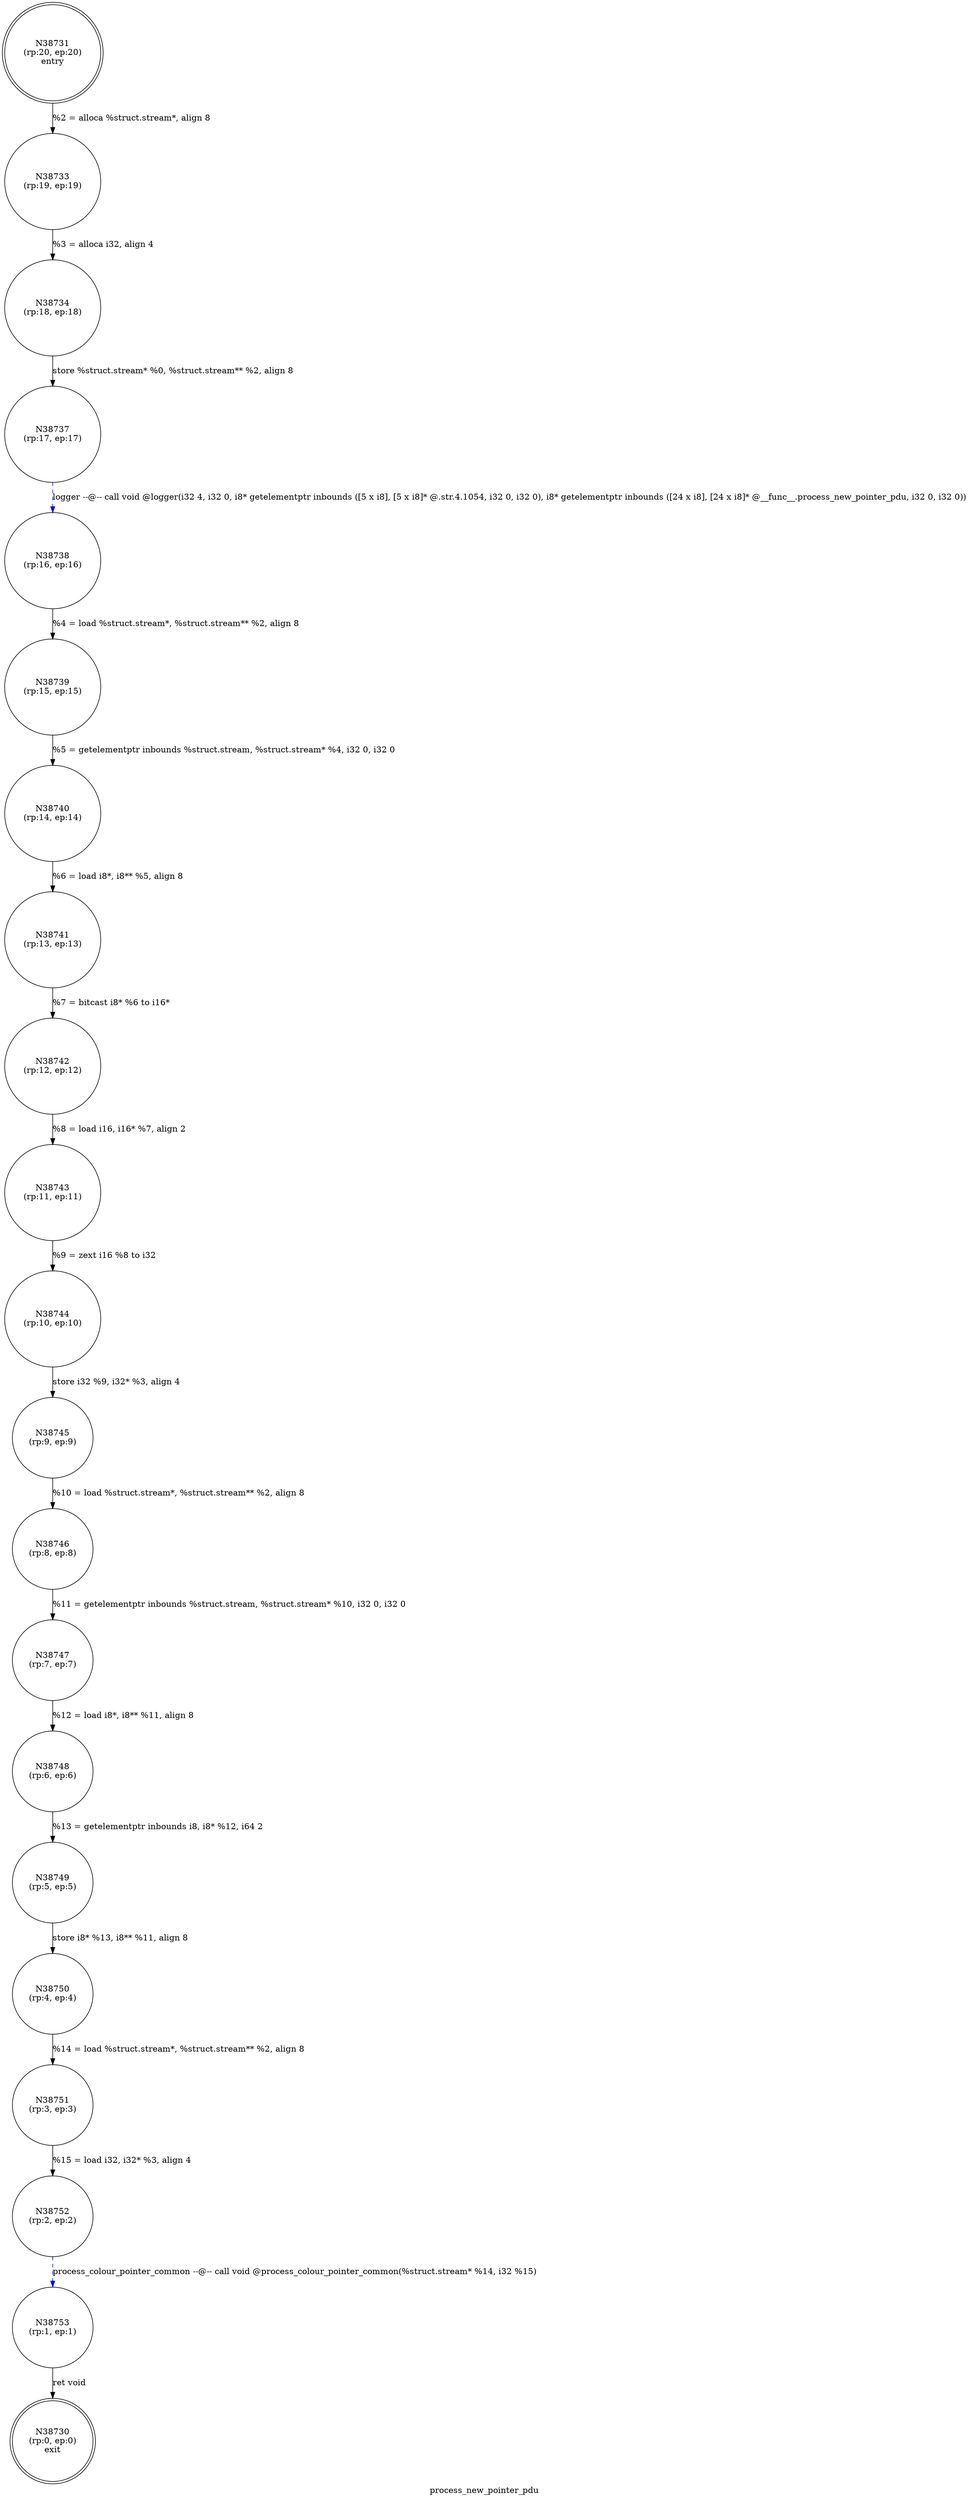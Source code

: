 digraph process_new_pointer_pdu {
label="process_new_pointer_pdu"
38730 [label="N38730\n(rp:0, ep:0)\nexit", shape="doublecircle"]
38731 [label="N38731\n(rp:20, ep:20)\nentry", shape="doublecircle"]
38731 -> 38733 [label="%2 = alloca %struct.stream*, align 8"]
38733 [label="N38733\n(rp:19, ep:19)", shape="circle"]
38733 -> 38734 [label="%3 = alloca i32, align 4"]
38734 [label="N38734\n(rp:18, ep:18)", shape="circle"]
38734 -> 38737 [label="store %struct.stream* %0, %struct.stream** %2, align 8"]
38737 [label="N38737\n(rp:17, ep:17)", shape="circle"]
38737 -> 38738 [label="logger --@-- call void @logger(i32 4, i32 0, i8* getelementptr inbounds ([5 x i8], [5 x i8]* @.str.4.1054, i32 0, i32 0), i8* getelementptr inbounds ([24 x i8], [24 x i8]* @__func__.process_new_pointer_pdu, i32 0, i32 0))", style="dashed", color="blue"]
38738 [label="N38738\n(rp:16, ep:16)", shape="circle"]
38738 -> 38739 [label="%4 = load %struct.stream*, %struct.stream** %2, align 8"]
38739 [label="N38739\n(rp:15, ep:15)", shape="circle"]
38739 -> 38740 [label="%5 = getelementptr inbounds %struct.stream, %struct.stream* %4, i32 0, i32 0"]
38740 [label="N38740\n(rp:14, ep:14)", shape="circle"]
38740 -> 38741 [label="%6 = load i8*, i8** %5, align 8"]
38741 [label="N38741\n(rp:13, ep:13)", shape="circle"]
38741 -> 38742 [label="%7 = bitcast i8* %6 to i16*"]
38742 [label="N38742\n(rp:12, ep:12)", shape="circle"]
38742 -> 38743 [label="%8 = load i16, i16* %7, align 2"]
38743 [label="N38743\n(rp:11, ep:11)", shape="circle"]
38743 -> 38744 [label="%9 = zext i16 %8 to i32"]
38744 [label="N38744\n(rp:10, ep:10)", shape="circle"]
38744 -> 38745 [label="store i32 %9, i32* %3, align 4"]
38745 [label="N38745\n(rp:9, ep:9)", shape="circle"]
38745 -> 38746 [label="%10 = load %struct.stream*, %struct.stream** %2, align 8"]
38746 [label="N38746\n(rp:8, ep:8)", shape="circle"]
38746 -> 38747 [label="%11 = getelementptr inbounds %struct.stream, %struct.stream* %10, i32 0, i32 0"]
38747 [label="N38747\n(rp:7, ep:7)", shape="circle"]
38747 -> 38748 [label="%12 = load i8*, i8** %11, align 8"]
38748 [label="N38748\n(rp:6, ep:6)", shape="circle"]
38748 -> 38749 [label="%13 = getelementptr inbounds i8, i8* %12, i64 2"]
38749 [label="N38749\n(rp:5, ep:5)", shape="circle"]
38749 -> 38750 [label="store i8* %13, i8** %11, align 8"]
38750 [label="N38750\n(rp:4, ep:4)", shape="circle"]
38750 -> 38751 [label="%14 = load %struct.stream*, %struct.stream** %2, align 8"]
38751 [label="N38751\n(rp:3, ep:3)", shape="circle"]
38751 -> 38752 [label="%15 = load i32, i32* %3, align 4"]
38752 [label="N38752\n(rp:2, ep:2)", shape="circle"]
38752 -> 38753 [label="process_colour_pointer_common --@-- call void @process_colour_pointer_common(%struct.stream* %14, i32 %15)", style="dashed", color="blue"]
38753 [label="N38753\n(rp:1, ep:1)", shape="circle"]
38753 -> 38730 [label="ret void"]
}
